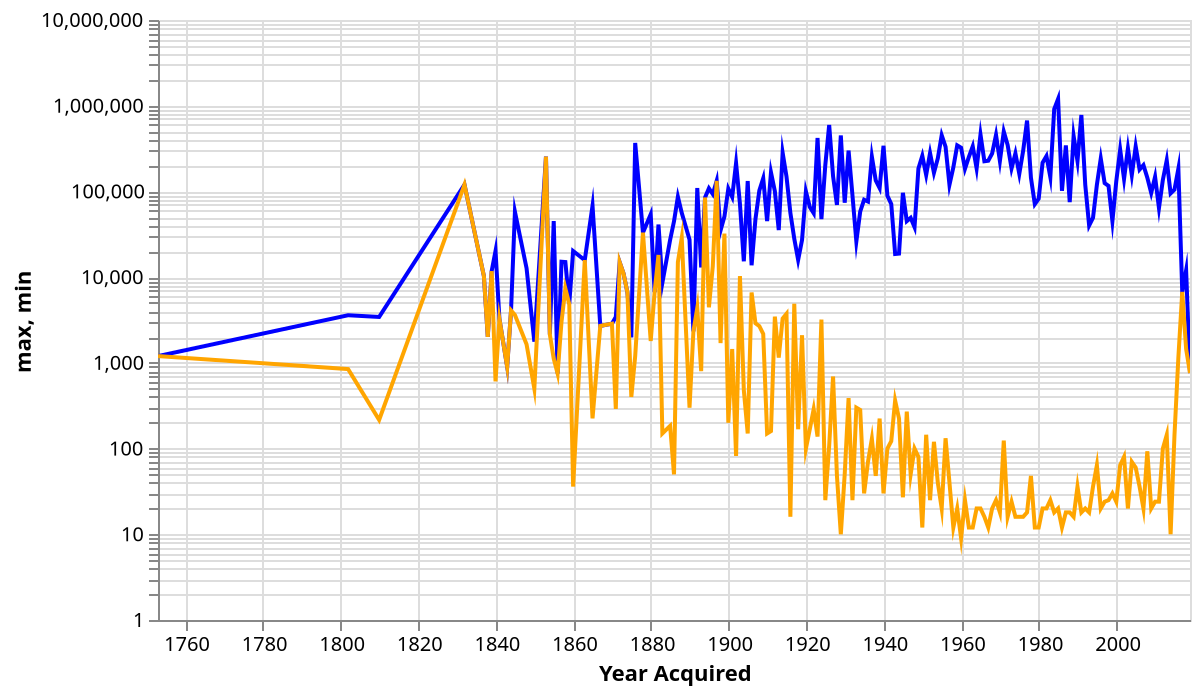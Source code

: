 {
  "config": {
    "view": {
      "continuousWidth": 400,
      "continuousHeight": 300
    }
  },
  "layer": [
    {
      "mark": {
        "type": "line",
        "color": "blue"
      },
      "encoding": {
        "x": {
          "field": "Year Acquired",
          "type": "temporal"
        },
        "y": {
          "field": "max",
          "scale": {
            "type": "log"
          },
          "type": "quantitative"
        }
      },
      "selection": {
        "selector006": {
          "type": "interval",
          "bind": "scales",
          "encodings": [
            "x",
            "y"
          ]
        }
      },
      "width": 600
    },
    {
      "mark": {
        "type": "line",
        "color": "orange"
      },
      "encoding": {
        "x": {
          "field": "Year Acquired",
          "type": "temporal"
        },
        "y": {
          "field": "min",
          "scale": {
            "type": "log"
          },
          "type": "quantitative"
        }
      },
      "width": 600
    }
  ],
  "data": {
    "name": "data-e8e4ee6bd8c2fa467c1704c26de52e8e"
  },
  "width": "container",
  "$schema": "https://vega.github.io/schema/vega-lite/v5.json",
  "datasets": {
    "data-e8e4ee6bd8c2fa467c1704c26de52e8e": [
      {
        "Year Acquired": "1753-01-01T00:00:00",
        "count": 1.0,
        "mean": 1200.0,
        "std": null,
        "min": 1200.0,
        "25%": 1200.0,
        "50%": 1200.0,
        "75%": 1200.0,
        "max": 1200.0
      },
      {
        "Year Acquired": "1802-01-01T00:00:00",
        "count": 2.0,
        "mean": 2220.0,
        "std": 1943.1294347006326,
        "min": 846.0,
        "25%": 1533.0,
        "50%": 2220.0,
        "75%": 2907.0,
        "max": 3594.0
      },
      {
        "Year Acquired": "1810-01-01T00:00:00",
        "count": 3.0,
        "mean": 1344.3333333333333,
        "std": 1809.9459476275345,
        "min": 216.0,
        "25%": 300.5,
        "50%": 385.0,
        "75%": 1908.5,
        "max": 3432.0
      },
      {
        "Year Acquired": "1832-01-01T00:00:00",
        "count": 1.0,
        "mean": 120000.0,
        "std": null,
        "min": 120000.0,
        "25%": 120000.0,
        "50%": 120000.0,
        "75%": 120000.0,
        "max": 120000.0
      },
      {
        "Year Acquired": "1837-01-01T00:00:00",
        "count": 1.0,
        "mean": 10302.0,
        "std": null,
        "min": 10302.0,
        "25%": 10302.0,
        "50%": 10302.0,
        "75%": 10302.0,
        "max": 10302.0
      },
      {
        "Year Acquired": "1838-01-01T00:00:00",
        "count": 1.0,
        "mean": 2010.0,
        "std": null,
        "min": 2010.0,
        "25%": 2010.0,
        "50%": 2010.0,
        "75%": 2010.0,
        "max": 2010.0
      },
      {
        "Year Acquired": "1839-01-01T00:00:00",
        "count": 1.0,
        "mean": 11752.0,
        "std": null,
        "min": 11752.0,
        "25%": 11752.0,
        "50%": 11752.0,
        "75%": 11752.0,
        "max": 11752.0
      },
      {
        "Year Acquired": "1840-01-01T00:00:00",
        "count": 8.0,
        "mean": 4614.75,
        "std": 6890.521496955074,
        "min": 608.0,
        "25%": 750.0,
        "50%": 1492.0,
        "75%": 4218.75,
        "max": 20221.0
      },
      {
        "Year Acquired": "1841-01-01T00:00:00",
        "count": 1.0,
        "mean": 3256.0,
        "std": null,
        "min": 3256.0,
        "25%": 3256.0,
        "50%": 3256.0,
        "75%": 3256.0,
        "max": 3256.0
      },
      {
        "Year Acquired": "1843-01-01T00:00:00",
        "count": 1.0,
        "mean": 900.0,
        "std": null,
        "min": 900.0,
        "25%": 900.0,
        "50%": 900.0,
        "75%": 900.0,
        "max": 900.0
      },
      {
        "Year Acquired": "1844-01-01T00:00:00",
        "count": 1.0,
        "mean": 4088.0,
        "std": null,
        "min": 4088.0,
        "25%": 4088.0,
        "50%": 4088.0,
        "75%": 4088.0,
        "max": 4088.0
      },
      {
        "Year Acquired": "1845-01-01T00:00:00",
        "count": 3.0,
        "mean": 21948.666666666668,
        "std": 31203.93836254221,
        "min": 3616.0,
        "25%": 3934.0,
        "50%": 4252.0,
        "75%": 31115.0,
        "max": 57978.0
      },
      {
        "Year Acquired": "1848-01-01T00:00:00",
        "count": 4.0,
        "mean": 5323.0,
        "std": 5095.809454836395,
        "min": 1644.0,
        "25%": 2079.0,
        "50%": 3474.5,
        "75%": 6718.5,
        "max": 12699.0
      },
      {
        "Year Acquired": "1850-01-01T00:00:00",
        "count": 2.0,
        "mean": 1133.5,
        "std": 895.9042917633557,
        "min": 500.0,
        "25%": 816.75,
        "50%": 1133.5,
        "75%": 1450.25,
        "max": 1767.0
      },
      {
        "Year Acquired": "1853-01-01T00:00:00",
        "count": 1.0,
        "mean": 255000.0,
        "std": null,
        "min": 255000.0,
        "25%": 255000.0,
        "50%": 255000.0,
        "75%": 255000.0,
        "max": 255000.0
      },
      {
        "Year Acquired": "1854-01-01T00:00:00",
        "count": 1.0,
        "mean": 2140.0,
        "std": null,
        "min": 2140.0,
        "25%": 2140.0,
        "50%": 2140.0,
        "75%": 2140.0,
        "max": 2140.0
      },
      {
        "Year Acquired": "1855-01-01T00:00:00",
        "count": 6.0,
        "mean": 11025.666666666666,
        "std": 16923.776808581075,
        "min": 1118.0,
        "25%": 2015.0,
        "50%": 5476.0,
        "75%": 7446.0,
        "max": 45120.0
      },
      {
        "Year Acquired": "1856-01-01T00:00:00",
        "count": 1.0,
        "mean": 750.0,
        "std": null,
        "min": 750.0,
        "25%": 750.0,
        "50%": 750.0,
        "75%": 750.0,
        "max": 750.0
      },
      {
        "Year Acquired": "1857-01-01T00:00:00",
        "count": 2.0,
        "mean": 9062.0,
        "std": 8572.962615105702,
        "min": 3000.0,
        "25%": 6031.0,
        "50%": 9062.0,
        "75%": 12093.0,
        "max": 15124.0
      },
      {
        "Year Acquired": "1858-01-01T00:00:00",
        "count": 2.0,
        "mean": 11183.5,
        "std": 5397.346060796917,
        "min": 7367.0,
        "25%": 9275.25,
        "50%": 11183.5,
        "75%": 13091.75,
        "max": 15000.0
      },
      {
        "Year Acquired": "1859-01-01T00:00:00",
        "count": 1.0,
        "mean": 4847.0,
        "std": null,
        "min": 4847.0,
        "25%": 4847.0,
        "50%": 4847.0,
        "75%": 4847.0,
        "max": 4847.0
      },
      {
        "Year Acquired": "1860-01-01T00:00:00",
        "count": 6.0,
        "mean": 4569.5,
        "std": 7751.7325482759015,
        "min": 36.0,
        "25%": 527.25,
        "50%": 1606.5,
        "75%": 3282.0,
        "max": 20160.0
      },
      {
        "Year Acquired": "1863-01-01T00:00:00",
        "count": 1.0,
        "mean": 15795.0,
        "std": null,
        "min": 15795.0,
        "25%": 15795.0,
        "50%": 15795.0,
        "75%": 15795.0,
        "max": 15795.0
      },
      {
        "Year Acquired": "1865-01-01T00:00:00",
        "count": 9.0,
        "mean": 24832.666666666668,
        "std": 32196.907405836355,
        "min": 225.0,
        "25%": 225.0,
        "50%": 9540.0,
        "75%": 66150.0,
        "max": 68040.0
      },
      {
        "Year Acquired": "1867-01-01T00:00:00",
        "count": 1.0,
        "mean": 2700.0,
        "std": null,
        "min": 2700.0,
        "25%": 2700.0,
        "50%": 2700.0,
        "75%": 2700.0,
        "max": 2700.0
      },
      {
        "Year Acquired": "1870-01-01T00:00:00",
        "count": 1.0,
        "mean": 2864.0,
        "std": null,
        "min": 2864.0,
        "25%": 2864.0,
        "50%": 2864.0,
        "75%": 2864.0,
        "max": 2864.0
      },
      {
        "Year Acquired": "1871-01-01T00:00:00",
        "count": 5.0,
        "mean": 1280.6,
        "std": 1244.568117862578,
        "min": 290.0,
        "25%": 714.0,
        "50%": 768.0,
        "75%": 1200.0,
        "max": 3431.0
      },
      {
        "Year Acquired": "1872-01-01T00:00:00",
        "count": 1.0,
        "mean": 14900.0,
        "std": null,
        "min": 14900.0,
        "25%": 14900.0,
        "50%": 14900.0,
        "75%": 14900.0,
        "max": 14900.0
      },
      {
        "Year Acquired": "1873-01-01T00:00:00",
        "count": 1.0,
        "mean": 11000.0,
        "std": null,
        "min": 11000.0,
        "25%": 11000.0,
        "50%": 11000.0,
        "75%": 11000.0,
        "max": 11000.0
      },
      {
        "Year Acquired": "1874-01-01T00:00:00",
        "count": 1.0,
        "mean": 6600.0,
        "std": null,
        "min": 6600.0,
        "25%": 6600.0,
        "50%": 6600.0,
        "75%": 6600.0,
        "max": 6600.0
      },
      {
        "Year Acquired": "1875-01-01T00:00:00",
        "count": 3.0,
        "mean": 1269.3333333333333,
        "std": 801.8611683660291,
        "min": 400.0,
        "25%": 914.0,
        "50%": 1428.0,
        "75%": 1704.0,
        "max": 1980.0
      },
      {
        "Year Acquired": "1876-01-01T00:00:00",
        "count": 5.0,
        "mean": 80856.0,
        "std": 160693.74499338795,
        "min": 1200.0,
        "25%": 6000.0,
        "50%": 7680.0,
        "75%": 21400.0,
        "max": 368000.0
      },
      {
        "Year Acquired": "1878-01-01T00:00:00",
        "count": 1.0,
        "mean": 33071.0,
        "std": null,
        "min": 33071.0,
        "25%": 33071.0,
        "50%": 33071.0,
        "75%": 33071.0,
        "max": 33071.0
      },
      {
        "Year Acquired": "1880-01-01T00:00:00",
        "count": 8.0,
        "mean": 22479.125,
        "std": 18584.21640945809,
        "min": 1800.0,
        "25%": 3657.75,
        "50%": 25258.5,
        "75%": 32816.75,
        "max": 54118.0
      },
      {
        "Year Acquired": "1881-01-01T00:00:00",
        "count": 1.0,
        "mean": 6671.0,
        "std": null,
        "min": 6671.0,
        "25%": 6671.0,
        "50%": 6671.0,
        "75%": 6671.0,
        "max": 6671.0
      },
      {
        "Year Acquired": "1882-01-01T00:00:00",
        "count": 2.0,
        "mean": 29633.0,
        "std": 16239.414336730251,
        "min": 18150.0,
        "25%": 23891.5,
        "50%": 29633.0,
        "75%": 35374.5,
        "max": 41116.0
      },
      {
        "Year Acquired": "1883-01-01T00:00:00",
        "count": 2.0,
        "mean": 4362.5,
        "std": 5957.374631496663,
        "min": 150.0,
        "25%": 2256.25,
        "50%": 4362.5,
        "75%": 6468.75,
        "max": 8575.0
      },
      {
        "Year Acquired": "1885-01-01T00:00:00",
        "count": 4.0,
        "mean": 7539.25,
        "std": 13162.546900834453,
        "min": 184.0,
        "25%": 588.25,
        "50%": 1361.5,
        "75%": 8312.5,
        "max": 27250.0
      },
      {
        "Year Acquired": "1886-01-01T00:00:00",
        "count": 13.0,
        "mean": 12951.538461538461,
        "std": 13386.600723704933,
        "min": 50.0,
        "25%": 190.0,
        "50%": 9203.0,
        "75%": 18846.0,
        "max": 44800.0
      },
      {
        "Year Acquired": "1887-01-01T00:00:00",
        "count": 4.0,
        "mean": 48705.75,
        "std": 32875.86620785324,
        "min": 15000.0,
        "25%": 25078.5,
        "50%": 46599.0,
        "75%": 70226.25,
        "max": 86625.0
      },
      {
        "Year Acquired": "1888-01-01T00:00:00",
        "count": 2.0,
        "mean": 42462.0,
        "std": 19397.353221509373,
        "min": 28746.0,
        "25%": 35604.0,
        "50%": 42462.0,
        "75%": 49320.0,
        "max": 56178.0
      },
      {
        "Year Acquired": "1890-01-01T00:00:00",
        "count": 7.0,
        "mean": 12333.42857142857,
        "std": 12204.232078219737,
        "min": 300.0,
        "25%": 1050.0,
        "50%": 9600.0,
        "75%": 23462.5,
        "max": 27409.0
      },
      {
        "Year Acquired": "1891-01-01T00:00:00",
        "count": 1.0,
        "mean": 2325.0,
        "std": null,
        "min": 2325.0,
        "25%": 2325.0,
        "50%": 2325.0,
        "75%": 2325.0,
        "max": 2325.0
      },
      {
        "Year Acquired": "1892-01-01T00:00:00",
        "count": 3.0,
        "mean": 50493.333333333336,
        "std": 53825.39714050732,
        "min": 4380.0,
        "25%": 20921.0,
        "50%": 37462.0,
        "75%": 73550.0,
        "max": 109638.0
      },
      {
        "Year Acquired": "1893-01-01T00:00:00",
        "count": 6.0,
        "mean": 6598.333333333333,
        "std": 4939.713217046782,
        "min": 800.0,
        "25%": 2475.0,
        "50%": 6757.5,
        "75%": 10128.75,
        "max": 12975.0
      },
      {
        "Year Acquired": "1894-01-01T00:00:00",
        "count": 1.0,
        "mean": 85000.0,
        "std": null,
        "min": 85000.0,
        "25%": 85000.0,
        "50%": 85000.0,
        "75%": 85000.0,
        "max": 85000.0
      },
      {
        "Year Acquired": "1895-01-01T00:00:00",
        "count": 7.0,
        "mean": 32239.571428571428,
        "std": 35308.668821585175,
        "min": 4444.0,
        "25%": 13050.0,
        "50%": 23430.0,
        "75%": 31497.5,
        "max": 108708.0
      },
      {
        "Year Acquired": "1896-01-01T00:00:00",
        "count": 6.0,
        "mean": 48360.833333333336,
        "std": 32818.91091073356,
        "min": 13401.0,
        "25%": 19152.75,
        "50%": 48302.0,
        "75%": 70368.25,
        "max": 93000.0
      },
      {
        "Year Acquired": "1897-01-01T00:00:00",
        "count": 1.0,
        "mean": 132907.0,
        "std": null,
        "min": 132907.0,
        "25%": 132907.0,
        "50%": 132907.0,
        "75%": 132907.0,
        "max": 132907.0
      },
      {
        "Year Acquired": "1898-01-01T00:00:00",
        "count": 2.0,
        "mean": 18380.0,
        "std": 23589.082220383225,
        "min": 1700.0,
        "25%": 10040.0,
        "50%": 18380.0,
        "75%": 26720.0,
        "max": 35060.0
      },
      {
        "Year Acquired": "1899-01-01T00:00:00",
        "count": 3.0,
        "mean": 40491.666666666664,
        "std": 9595.529914149261,
        "min": 32229.0,
        "25%": 35229.5,
        "50%": 38230.0,
        "75%": 44623.0,
        "max": 51016.0
      },
      {
        "Year Acquired": "1900-01-01T00:00:00",
        "count": 27.0,
        "mean": 12438.333333333334,
        "std": 24407.486225462748,
        "min": 200.0,
        "25%": 1053.5,
        "50%": 2220.0,
        "75%": 7282.0,
        "max": 107660.0
      },
      {
        "Year Acquired": "1901-01-01T00:00:00",
        "count": 3.0,
        "mean": 36495.333333333336,
        "std": 44235.87532007628,
        "min": 1450.0,
        "25%": 11643.0,
        "50%": 21836.0,
        "75%": 54018.0,
        "max": 86200.0
      },
      {
        "Year Acquired": "1902-01-01T00:00:00",
        "count": 8.0,
        "mean": 33715.625,
        "std": 74910.74220113561,
        "min": 82.0,
        "25%": 274.5,
        "50%": 608.5,
        "75%": 15125.0,
        "max": 214000.0
      },
      {
        "Year Acquired": "1903-01-01T00:00:00",
        "count": 6.0,
        "mean": 26764.0,
        "std": 22442.40435425759,
        "min": 10288.0,
        "25%": 15330.5,
        "50%": 20377.0,
        "75%": 23456.25,
        "max": 71411.0
      },
      {
        "Year Acquired": "1904-01-01T00:00:00",
        "count": 7.0,
        "mean": 5852.0,
        "std": 5686.738256681065,
        "min": 480.0,
        "25%": 1840.0,
        "50%": 4000.0,
        "75%": 8752.0,
        "max": 15300.0
      },
      {
        "Year Acquired": "1905-01-01T00:00:00",
        "count": 13.0,
        "mean": 24068.153846153848,
        "std": 38173.902599040426,
        "min": 150.0,
        "25%": 5910.0,
        "50%": 7500.0,
        "75%": 16086.0,
        "max": 132146.0
      },
      {
        "Year Acquired": "1906-01-01T00:00:00",
        "count": 2.0,
        "mean": 10187.0,
        "std": 5038.842922735338,
        "min": 6624.0,
        "25%": 8405.5,
        "50%": 10187.0,
        "75%": 11968.5,
        "max": 13750.0
      },
      {
        "Year Acquired": "1907-01-01T00:00:00",
        "count": 9.0,
        "mean": 14809.444444444445,
        "std": 14097.166977012714,
        "min": 2900.0,
        "25%": 5625.0,
        "50%": 9816.0,
        "75%": 15782.0,
        "max": 47656.0
      },
      {
        "Year Acquired": "1908-01-01T00:00:00",
        "count": 11.0,
        "mean": 32750.18181818182,
        "std": 30984.242959343646,
        "min": 2682.0,
        "25%": 7677.5,
        "50%": 32146.0,
        "75%": 47762.0,
        "max": 102521.0
      },
      {
        "Year Acquired": "1909-01-01T00:00:00",
        "count": 7.0,
        "mean": 42611.857142857145,
        "std": 46199.134419844464,
        "min": 2175.0,
        "25%": 18149.0,
        "50%": 38680.0,
        "75%": 39424.5,
        "max": 142281.0
      },
      {
        "Year Acquired": "1910-01-01T00:00:00",
        "count": 22.0,
        "mean": 10518.681818181818,
        "std": 12792.414930382858,
        "min": 150.0,
        "25%": 642.0,
        "50%": 5675.0,
        "75%": 14022.0,
        "max": 45072.0
      },
      {
        "Year Acquired": "1911-01-01T00:00:00",
        "count": 8.0,
        "mean": 29715.25,
        "std": 56212.93885307901,
        "min": 160.0,
        "25%": 5261.25,
        "50%": 8981.0,
        "75%": 17153.25,
        "max": 166742.0
      },
      {
        "Year Acquired": "1912-01-01T00:00:00",
        "count": 9.0,
        "mean": 46979.11111111111,
        "std": 31165.397067278176,
        "min": 3464.0,
        "25%": 31683.0,
        "50%": 50408.0,
        "75%": 51944.0,
        "max": 100570.0
      },
      {
        "Year Acquired": "1913-01-01T00:00:00",
        "count": 17.0,
        "mean": 9335.882352941177,
        "std": 8638.002972926908,
        "min": 1152.0,
        "25%": 5976.0,
        "50%": 5976.0,
        "75%": 6974.0,
        "max": 35415.0
      },
      {
        "Year Acquired": "1914-01-01T00:00:00",
        "count": 4.0,
        "mean": 83526.5,
        "std": 133998.1448988505,
        "min": 3288.0,
        "25%": 7689.75,
        "50%": 23812.0,
        "75%": 99648.75,
        "max": 283194.0
      },
      {
        "Year Acquired": "1915-01-01T00:00:00",
        "count": 16.0,
        "mean": 33253.1875,
        "std": 36118.06747546856,
        "min": 3736.0,
        "25%": 13754.5,
        "50%": 22300.5,
        "75%": 33683.0,
        "max": 148780.0
      },
      {
        "Year Acquired": "1916-01-01T00:00:00",
        "count": 11.0,
        "mean": 19092.090909090908,
        "std": 19720.665848061748,
        "min": 16.0,
        "25%": 2610.0,
        "50%": 17880.0,
        "75%": 28189.5,
        "max": 56120.0
      },
      {
        "Year Acquired": "1917-01-01T00:00:00",
        "count": 2.0,
        "mean": 16488.0,
        "std": 16393.563615028917,
        "min": 4896.0,
        "25%": 10692.0,
        "50%": 16488.0,
        "75%": 22284.0,
        "max": 28080.0
      },
      {
        "Year Acquired": "1918-01-01T00:00:00",
        "count": 6.0,
        "mean": 7100.5,
        "std": 5232.420462845087,
        "min": 168.0,
        "25%": 4916.75,
        "50%": 6522.0,
        "75%": 8470.0,
        "max": 15890.0
      },
      {
        "Year Acquired": "1919-01-01T00:00:00",
        "count": 6.0,
        "mean": 10813.0,
        "std": 9682.2401953267,
        "min": 2100.0,
        "25%": 5588.25,
        "50%": 6017.5,
        "75%": 15196.25,
        "max": 27042.0
      },
      {
        "Year Acquired": "1920-01-01T00:00:00",
        "count": 38.0,
        "mean": 10580.5,
        "std": 20442.264121640706,
        "min": 100.0,
        "25%": 1575.0,
        "50%": 3282.5,
        "75%": 7585.0,
        "max": 100000.0
      },
      {
        "Year Acquired": "1921-01-01T00:00:00",
        "count": 18.0,
        "mean": 10417.222222222223,
        "std": 15577.069049824699,
        "min": 168.0,
        "25%": 1806.0,
        "50%": 5527.0,
        "75%": 11241.75,
        "max": 65876.0
      },
      {
        "Year Acquired": "1922-01-01T00:00:00",
        "count": 10.0,
        "mean": 17159.4,
        "std": 24697.70899046666,
        "min": 288.0,
        "25%": 673.5,
        "50%": 1723.0,
        "75%": 39454.5,
        "max": 55764.0
      },
      {
        "Year Acquired": "1923-01-01T00:00:00",
        "count": 13.0,
        "mean": 42258.46153846154,
        "std": 116712.13873859006,
        "min": 138.0,
        "25%": 1701.0,
        "50%": 3083.0,
        "75%": 3200.0,
        "max": 420367.0
      },
      {
        "Year Acquired": "1924-01-01T00:00:00",
        "count": 8.0,
        "mean": 15792.125,
        "std": 13856.473798373092,
        "min": 3200.0,
        "25%": 9447.5,
        "50%": 12879.0,
        "75%": 15391.0,
        "max": 47493.0
      },
      {
        "Year Acquired": "1925-01-01T00:00:00",
        "count": 13.0,
        "mean": 43784.46153846154,
        "std": 70809.25675905115,
        "min": 25.0,
        "25%": 1800.0,
        "50%": 8296.0,
        "75%": 38988.0,
        "max": 203204.0
      },
      {
        "Year Acquired": "1926-01-01T00:00:00",
        "count": 17.0,
        "mean": 64058.64705882353,
        "std": 142584.866876249,
        "min": 108.0,
        "25%": 4635.0,
        "50%": 12624.0,
        "75%": 63440.0,
        "max": 596000.0
      },
      {
        "Year Acquired": "1927-01-01T00:00:00",
        "count": 18.0,
        "mean": 35424.72222222222,
        "std": 45566.20191197645,
        "min": 693.0,
        "25%": 5218.75,
        "50%": 17263.5,
        "75%": 49970.5,
        "max": 150659.0
      },
      {
        "Year Acquired": "1928-01-01T00:00:00",
        "count": 30.0,
        "mean": 17604.066666666666,
        "std": 20197.49902908489,
        "min": 48.0,
        "25%": 2271.5,
        "50%": 9359.0,
        "75%": 20854.25,
        "max": 69600.0
      },
      {
        "Year Acquired": "1929-01-01T00:00:00",
        "count": 37.0,
        "mean": 21414.297297297297,
        "std": 74637.60498638473,
        "min": 10.0,
        "25%": 2500.0,
        "50%": 4386.0,
        "75%": 7900.0,
        "max": 450000.0
      },
      {
        "Year Acquired": "1930-01-01T00:00:00",
        "count": 101.0,
        "mean": 8335.336633663366,
        "std": 14198.32314062279,
        "min": 50.0,
        "25%": 800.0,
        "50%": 2333.0,
        "75%": 10548.0,
        "max": 73856.0
      },
      {
        "Year Acquired": "1931-01-01T00:00:00",
        "count": 29.0,
        "mean": 35125.1724137931,
        "std": 71166.494532223,
        "min": 388.0,
        "25%": 1950.0,
        "50%": 3025.0,
        "75%": 15220.0,
        "max": 299772.0
      },
      {
        "Year Acquired": "1932-01-01T00:00:00",
        "count": 60.0,
        "mean": 6901.216666666666,
        "std": 16106.37998138633,
        "min": 25.0,
        "25%": 325.0,
        "50%": 1060.0,
        "75%": 5418.0,
        "max": 90200.0
      },
      {
        "Year Acquired": "1933-01-01T00:00:00",
        "count": 9.0,
        "mean": 7662.555555555556,
        "std": 8360.394026466563,
        "min": 300.0,
        "25%": 2581.0,
        "50%": 3240.0,
        "75%": 12000.0,
        "max": 26110.0
      },
      {
        "Year Acquired": "1934-01-01T00:00:00",
        "count": 13.0,
        "mean": 13542.23076923077,
        "std": 20302.343748747524,
        "min": 282.0,
        "25%": 282.0,
        "50%": 1155.0,
        "75%": 12473.0,
        "max": 58305.0
      },
      {
        "Year Acquired": "1935-01-01T00:00:00",
        "count": 214.0,
        "mean": 3236.121495327103,
        "std": 11348.703456140014,
        "min": 30.0,
        "25%": 228.0,
        "50%": 239.0,
        "75%": 800.0,
        "max": 80000.0
      },
      {
        "Year Acquired": "1936-01-01T00:00:00",
        "count": 60.0,
        "mean": 11056.666666666666,
        "std": 14641.102723898613,
        "min": 70.0,
        "25%": 900.0,
        "50%": 5437.0,
        "75%": 16126.75,
        "max": 76228.0
      },
      {
        "Year Acquired": "1937-01-01T00:00:00",
        "count": 52.0,
        "mean": 17813.384615384617,
        "std": 35813.398188526524,
        "min": 130.0,
        "25%": 2004.75,
        "50%": 12414.0,
        "75%": 17836.5,
        "max": 254636.0
      },
      {
        "Year Acquired": "1938-01-01T00:00:00",
        "count": 32.0,
        "mean": 34791.28125,
        "std": 42049.79960769586,
        "min": 48.0,
        "25%": 2503.25,
        "50%": 26928.5,
        "75%": 33219.75,
        "max": 134450.0
      },
      {
        "Year Acquired": "1939-01-01T00:00:00",
        "count": 30.0,
        "mean": 11719.1,
        "std": 21553.732876712787,
        "min": 224.0,
        "25%": 1898.25,
        "50%": 3816.5,
        "75%": 10883.5,
        "max": 109393.0
      },
      {
        "Year Acquired": "1940-01-01T00:00:00",
        "count": 67.0,
        "mean": 19286.567164179105,
        "std": 52759.11072613757,
        "min": 30.0,
        "25%": 795.0,
        "50%": 2656.0,
        "75%": 13242.0,
        "max": 341100.0
      },
      {
        "Year Acquired": "1941-01-01T00:00:00",
        "count": 27.0,
        "mean": 12807.777777777777,
        "std": 20989.624296365193,
        "min": 100.0,
        "25%": 1475.5,
        "50%": 4000.0,
        "75%": 12810.0,
        "max": 88973.0
      },
      {
        "Year Acquired": "1942-01-01T00:00:00",
        "count": 25.0,
        "mean": 9722.8,
        "std": 18649.57300896368,
        "min": 122.0,
        "25%": 432.0,
        "50%": 2182.0,
        "75%": 7609.0,
        "max": 71274.0
      },
      {
        "Year Acquired": "1943-01-01T00:00:00",
        "count": 9.0,
        "mean": 6402.0,
        "std": 7343.639986410009,
        "min": 363.0,
        "25%": 876.0,
        "50%": 1633.0,
        "75%": 11034.0,
        "max": 18626.0
      },
      {
        "Year Acquired": "1944-01-01T00:00:00",
        "count": 10.0,
        "mean": 4460.2,
        "std": 5603.509947642935,
        "min": 224.0,
        "25%": 660.75,
        "50%": 3260.5,
        "75%": 4830.0,
        "max": 18826.0
      },
      {
        "Year Acquired": "1945-01-01T00:00:00",
        "count": 20.0,
        "mean": 9503.95,
        "std": 23119.28846445391,
        "min": 27.0,
        "25%": 937.0,
        "50%": 1707.0,
        "75%": 3299.5,
        "max": 96404.0
      },
      {
        "Year Acquired": "1946-01-01T00:00:00",
        "count": 8.0,
        "mean": 7350.0,
        "std": 15332.06515770136,
        "min": 270.0,
        "25%": 925.5,
        "50%": 1650.0,
        "75%": 3400.5,
        "max": 45000.0
      },
      {
        "Year Acquired": "1947-01-01T00:00:00",
        "count": 20.0,
        "mean": 8236.5,
        "std": 14075.313893854243,
        "min": 50.0,
        "25%": 525.75,
        "50%": 3080.5,
        "75%": 5557.5,
        "max": 49185.0
      },
      {
        "Year Acquired": "1948-01-01T00:00:00",
        "count": 54.0,
        "mean": 7007.537037037037,
        "std": 9656.249597595084,
        "min": 100.0,
        "25%": 863.25,
        "50%": 3205.0,
        "75%": 7376.0,
        "max": 38305.0
      },
      {
        "Year Acquired": "1949-01-01T00:00:00",
        "count": 40.0,
        "mean": 22588.95,
        "std": 40756.41390766392,
        "min": 80.0,
        "25%": 1771.0,
        "50%": 7670.5,
        "75%": 17077.5,
        "max": 185214.0
      },
      {
        "Year Acquired": "1950-01-01T00:00:00",
        "count": 175.0,
        "mean": 6808.171428571429,
        "std": 23767.581492790137,
        "min": 12.0,
        "25%": 309.0,
        "50%": 1374.0,
        "75%": 4575.0,
        "max": 260237.0
      },
      {
        "Year Acquired": "1951-01-01T00:00:00",
        "count": 38.0,
        "mean": 15408.763157894737,
        "std": 32213.845755323826,
        "min": 145.0,
        "25%": 555.0,
        "50%": 2227.5,
        "75%": 8750.25,
        "max": 155636.0
      },
      {
        "Year Acquired": "1952-01-01T00:00:00",
        "count": 44.0,
        "mean": 26227.0,
        "std": 50095.752137142794,
        "min": 25.0,
        "25%": 1578.75,
        "50%": 9290.5,
        "75%": 27378.25,
        "max": 280139.0
      },
      {
        "Year Acquired": "1953-01-01T00:00:00",
        "count": 65.0,
        "mean": 7561.476923076923,
        "std": 24018.615784238384,
        "min": 120.0,
        "25%": 280.0,
        "50%": 1618.0,
        "75%": 3711.0,
        "max": 164939.0
      },
      {
        "Year Acquired": "1954-01-01T00:00:00",
        "count": 73.0,
        "mean": 10464.82191780822,
        "std": 31190.464513899857,
        "min": 40.0,
        "25%": 576.0,
        "50%": 892.0,
        "75%": 4900.0,
        "max": 243593.0
      },
      {
        "Year Acquired": "1955-01-01T00:00:00",
        "count": 65.0,
        "mean": 12526.476923076923,
        "std": 57663.39538056934,
        "min": 20.0,
        "25%": 350.0,
        "50%": 1469.0,
        "75%": 5220.0,
        "max": 452523.0
      },
      {
        "Year Acquired": "1956-01-01T00:00:00",
        "count": 54.0,
        "mean": 21482.12962962963,
        "std": 54267.860881750195,
        "min": 132.0,
        "25%": 2382.0,
        "50%": 4423.0,
        "75%": 13901.75,
        "max": 331541.0
      },
      {
        "Year Acquired": "1957-01-01T00:00:00",
        "count": 56.0,
        "mean": 16544.303571428572,
        "std": 26266.414561647933,
        "min": 40.0,
        "25%": 883.5,
        "50%": 5928.0,
        "75%": 20059.5,
        "max": 119500.0
      },
      {
        "Year Acquired": "1958-01-01T00:00:00",
        "count": 92.0,
        "mean": 10273.108695652174,
        "std": 25633.219600490233,
        "min": 12.0,
        "25%": 560.0,
        "50%": 2400.0,
        "75%": 8043.0,
        "max": 190977.0
      },
      {
        "Year Acquired": "1959-01-01T00:00:00",
        "count": 63.0,
        "mean": 23393.539682539682,
        "std": 54551.838832383706,
        "min": 20.0,
        "25%": 2442.0,
        "50%": 6000.0,
        "75%": 16933.5,
        "max": 344652.0
      },
      {
        "Year Acquired": "1960-01-01T00:00:00",
        "count": 141.0,
        "mean": 6770.992907801418,
        "std": 30578.95301101641,
        "min": 9.0,
        "25%": 288.0,
        "50%": 984.0,
        "75%": 2912.0,
        "max": 323525.0
      },
      {
        "Year Acquired": "1961-01-01T00:00:00",
        "count": 51.0,
        "mean": 16320.313725490196,
        "std": 33994.958697718816,
        "min": 25.0,
        "25%": 727.5,
        "50%": 2800.0,
        "75%": 8354.0,
        "max": 183750.0
      },
      {
        "Year Acquired": "1962-01-01T00:00:00",
        "count": 72.0,
        "mean": 17826.76388888889,
        "std": 40203.09748997627,
        "min": 12.0,
        "25%": 1279.5,
        "50%": 3239.5,
        "75%": 12446.5,
        "max": 252320.0
      },
      {
        "Year Acquired": "1963-01-01T00:00:00",
        "count": 113.0,
        "mean": 21474.672566371682,
        "std": 50204.6323233443,
        "min": 12.0,
        "25%": 1512.0,
        "50%": 3804.0,
        "75%": 19000.0,
        "max": 335918.0
      },
      {
        "Year Acquired": "1964-01-01T00:00:00",
        "count": 130.0,
        "mean": 19322.992307692308,
        "std": 36597.21245399766,
        "min": 20.0,
        "25%": 600.0,
        "50%": 2632.0,
        "75%": 17667.0,
        "max": 185880.0
      },
      {
        "Year Acquired": "1965-01-01T00:00:00",
        "count": 173.0,
        "mean": 24489.323699421966,
        "std": 53535.174160169925,
        "min": 20.0,
        "25%": 1456.0,
        "50%": 4200.0,
        "75%": 23120.0,
        "max": 460546.0
      },
      {
        "Year Acquired": "1966-01-01T00:00:00",
        "count": 77.0,
        "mean": 28220.12987012987,
        "std": 45177.83189252476,
        "min": 16.0,
        "25%": 2048.0,
        "50%": 5863.0,
        "75%": 36075.0,
        "max": 224843.0
      },
      {
        "Year Acquired": "1967-01-01T00:00:00",
        "count": 117.0,
        "mean": 20335.1452991453,
        "std": 34592.45432178191,
        "min": 12.0,
        "25%": 1800.0,
        "50%": 8349.0,
        "75%": 18490.0,
        "max": 228083.0
      },
      {
        "Year Acquired": "1968-01-01T00:00:00",
        "count": 123.0,
        "mean": 13546.325203252032,
        "std": 40273.1453669295,
        "min": 20.0,
        "25%": 955.0,
        "50%": 2400.0,
        "75%": 7196.0,
        "max": 277091.0
      },
      {
        "Year Acquired": "1969-01-01T00:00:00",
        "count": 62.0,
        "mean": 35578.596774193546,
        "std": 82299.22748725335,
        "min": 25.0,
        "25%": 589.5,
        "50%": 4456.0,
        "75%": 13613.75,
        "max": 456722.0
      },
      {
        "Year Acquired": "1970-01-01T00:00:00",
        "count": 216.0,
        "mean": 9183.99537037037,
        "std": 28057.24095147776,
        "min": 18.0,
        "25%": 240.0,
        "50%": 889.0,
        "75%": 4380.5,
        "max": 226525.0
      },
      {
        "Year Acquired": "1971-01-01T00:00:00",
        "count": 109.0,
        "mean": 23629.577981651375,
        "std": 58685.713467036134,
        "min": 124.0,
        "25%": 1437.0,
        "50%": 5760.0,
        "75%": 20303.0,
        "max": 500000.0
      },
      {
        "Year Acquired": "1972-01-01T00:00:00",
        "count": 121.0,
        "mean": 15613.01652892562,
        "std": 48993.933549978654,
        "min": 16.0,
        "25%": 144.0,
        "50%": 1280.0,
        "75%": 5353.0,
        "max": 347981.0
      },
      {
        "Year Acquired": "1973-01-01T00:00:00",
        "count": 125.0,
        "mean": 9745.432,
        "std": 26849.922143617525,
        "min": 24.0,
        "25%": 1800.0,
        "50%": 2920.0,
        "75%": 3040.0,
        "max": 185458.0
      },
      {
        "Year Acquired": "1974-01-01T00:00:00",
        "count": 192.0,
        "mean": 4999.770833333333,
        "std": 22745.999592577427,
        "min": 16.0,
        "25%": 36.0,
        "50%": 1680.0,
        "75%": 2800.0,
        "max": 277831.0
      },
      {
        "Year Acquired": "1975-01-01T00:00:00",
        "count": 238.0,
        "mean": 5861.399159663865,
        "std": 16332.917613982721,
        "min": 16.0,
        "25%": 640.0,
        "50%": 2729.5,
        "75%": 3750.0,
        "max": 160305.0
      },
      {
        "Year Acquired": "1976-01-01T00:00:00",
        "count": 139.0,
        "mean": 10166.84892086331,
        "std": 37905.41062711686,
        "min": 16.0,
        "25%": 200.0,
        "50%": 1120.0,
        "75%": 3600.0,
        "max": 298474.0
      },
      {
        "Year Acquired": "1977-01-01T00:00:00",
        "count": 98.0,
        "mean": 12004.65306122449,
        "std": 75215.12199048368,
        "min": 18.0,
        "25%": 42.0,
        "50%": 349.5,
        "75%": 1734.0,
        "max": 671416.0
      },
      {
        "Year Acquired": "1978-01-01T00:00:00",
        "count": 79.0,
        "mean": 12148.658227848102,
        "std": 30707.55389021007,
        "min": 48.0,
        "25%": 534.0,
        "50%": 1440.0,
        "75%": 6804.0,
        "max": 144534.0
      },
      {
        "Year Acquired": "1979-01-01T00:00:00",
        "count": 116.0,
        "mean": 3286.043103448276,
        "std": 9702.435457941334,
        "min": 12.0,
        "25%": 150.0,
        "50%": 460.5,
        "75%": 2220.0,
        "max": 70995.0
      },
      {
        "Year Acquired": "1980-01-01T00:00:00",
        "count": 136.0,
        "mean": 3040.25,
        "std": 9626.164334192976,
        "min": 12.0,
        "25%": 120.0,
        "50%": 310.0,
        "75%": 1800.0,
        "max": 82247.0
      },
      {
        "Year Acquired": "1981-01-01T00:00:00",
        "count": 175.0,
        "mean": 10051.891428571429,
        "std": 26853.691353624563,
        "min": 20.0,
        "25%": 432.0,
        "50%": 3450.0,
        "75%": 8895.0,
        "max": 216283.0
      },
      {
        "Year Acquired": "1982-01-01T00:00:00",
        "count": 80.0,
        "mean": 10162.3875,
        "std": 34968.08857037605,
        "min": 20.0,
        "25%": 400.0,
        "50%": 1000.0,
        "75%": 4364.0,
        "max": 258516.0
      },
      {
        "Year Acquired": "1983-01-01T00:00:00",
        "count": 56.0,
        "mean": 12152.964285714286,
        "std": 26712.921492970596,
        "min": 25.0,
        "25%": 234.0,
        "50%": 900.0,
        "75%": 12147.0,
        "max": 147000.0
      },
      {
        "Year Acquired": "1984-01-01T00:00:00",
        "count": 137.0,
        "mean": 14252.21897810219,
        "std": 78602.29920130268,
        "min": 18.0,
        "25%": 192.0,
        "50%": 1100.0,
        "75%": 10160.0,
        "max": 913236.0
      },
      {
        "Year Acquired": "1985-01-01T00:00:00",
        "count": 147.0,
        "mean": 13685.251700680272,
        "std": 99310.80973863353,
        "min": 20.0,
        "25%": 240.0,
        "50%": 805.0,
        "75%": 4350.0,
        "max": 1200000.0
      },
      {
        "Year Acquired": "1986-01-01T00:00:00",
        "count": 169.0,
        "mean": 5693.7692307692305,
        "std": 14956.371277342452,
        "min": 12.0,
        "25%": 190.0,
        "50%": 896.0,
        "75%": 3000.0,
        "max": 101614.0
      },
      {
        "Year Acquired": "1987-01-01T00:00:00",
        "count": 159.0,
        "mean": 8526.4213836478,
        "std": 31069.05988367671,
        "min": 18.0,
        "25%": 104.0,
        "50%": 1128.0,
        "75%": 4774.0,
        "max": 344228.0
      },
      {
        "Year Acquired": "1988-01-01T00:00:00",
        "count": 135.0,
        "mean": 3601.651851851852,
        "std": 8764.455069282427,
        "min": 18.0,
        "25%": 220.0,
        "50%": 900.0,
        "75%": 3156.0,
        "max": 75000.0
      },
      {
        "Year Acquired": "1989-01-01T00:00:00",
        "count": 192.0,
        "mean": 11383.854166666666,
        "std": 36610.124618552596,
        "min": 16.0,
        "25%": 144.0,
        "50%": 1584.5,
        "75%": 5334.0,
        "max": 443865.0
      },
      {
        "Year Acquired": "1990-01-01T00:00:00",
        "count": 182.0,
        "mean": 12137.626373626374,
        "std": 30761.232022991848,
        "min": 36.0,
        "25%": 183.5,
        "50%": 1810.0,
        "75%": 13194.0,
        "max": 226062.0
      },
      {
        "Year Acquired": "1991-01-01T00:00:00",
        "count": 99.0,
        "mean": 16705.52525252525,
        "std": 81556.11927733221,
        "min": 18.0,
        "25%": 544.0,
        "50%": 1728.0,
        "75%": 5139.0,
        "max": 779732.0
      },
      {
        "Year Acquired": "1992-01-01T00:00:00",
        "count": 110.0,
        "mean": 8187.363636363636,
        "std": 18316.353153371783,
        "min": 20.0,
        "25%": 360.0,
        "50%": 1818.0,
        "75%": 4710.0,
        "max": 119735.0
      },
      {
        "Year Acquired": "1993-01-01T00:00:00",
        "count": 91.0,
        "mean": 3868.1098901098903,
        "std": 7280.909893459668,
        "min": 18.0,
        "25%": 90.0,
        "50%": 1050.0,
        "75%": 4223.0,
        "max": 40000.0
      },
      {
        "Year Acquired": "1994-01-01T00:00:00",
        "count": 107.0,
        "mean": 4071.5607476635514,
        "std": 8359.03900676136,
        "min": 36.0,
        "25%": 560.0,
        "50%": 1568.0,
        "75%": 3936.0,
        "max": 49275.0
      },
      {
        "Year Acquired": "1995-01-01T00:00:00",
        "count": 122.0,
        "mean": 7191.770491803279,
        "std": 17967.95543163361,
        "min": 64.0,
        "25%": 309.0,
        "50%": 1920.0,
        "75%": 4815.0,
        "max": 119700.0
      },
      {
        "Year Acquired": "1996-01-01T00:00:00",
        "count": 137.0,
        "mean": 9865.627737226278,
        "std": 33201.52837995283,
        "min": 20.0,
        "25%": 144.0,
        "50%": 1176.0,
        "75%": 4032.0,
        "max": 242165.0
      },
      {
        "Year Acquired": "1997-01-01T00:00:00",
        "count": 108.0,
        "mean": 10283.925925925925,
        "std": 22768.56624831277,
        "min": 24.0,
        "25%": 224.75,
        "50%": 1825.0,
        "75%": 4652.25,
        "max": 125000.0
      },
      {
        "Year Acquired": "1998-01-01T00:00:00",
        "count": 124.0,
        "mean": 5898.3387096774195,
        "std": 14060.043460529747,
        "min": 25.0,
        "25%": 286.0,
        "50%": 847.5,
        "75%": 4299.0,
        "max": 116030.0
      },
      {
        "Year Acquired": "1999-01-01T00:00:00",
        "count": 151.0,
        "mean": 2413.3576158940396,
        "std": 5231.4449824681915,
        "min": 30.0,
        "25%": 144.0,
        "50%": 384.0,
        "75%": 2104.0,
        "max": 45000.0
      },
      {
        "Year Acquired": "2000-01-01T00:00:00",
        "count": 357.0,
        "mean": 3498.002801120448,
        "std": 11276.816349499057,
        "min": 24.0,
        "25%": 144.0,
        "50%": 234.0,
        "75%": 1584.0,
        "max": 131835.0
      },
      {
        "Year Acquired": "2001-01-01T00:00:00",
        "count": 168.0,
        "mean": 7916.392857142857,
        "std": 29596.446083590352,
        "min": 64.0,
        "25%": 144.0,
        "50%": 313.0,
        "75%": 2401.5,
        "max": 307288.0
      },
      {
        "Year Acquired": "2002-01-01T00:00:00",
        "count": 116.0,
        "mean": 8931.98275862069,
        "std": 20494.191820667358,
        "min": 80.0,
        "25%": 332.0,
        "50%": 1300.0,
        "75%": 6300.0,
        "max": 140000.0
      },
      {
        "Year Acquired": "2003-01-01T00:00:00",
        "count": 104.0,
        "mean": 10015.663461538461,
        "std": 37322.69734282203,
        "min": 20.0,
        "25%": 144.0,
        "50%": 180.0,
        "75%": 2456.0,
        "max": 318437.0
      },
      {
        "Year Acquired": "2004-01-01T00:00:00",
        "count": 79.0,
        "mean": 7281.658227848101,
        "std": 24762.442250873566,
        "min": 70.0,
        "25%": 144.0,
        "50%": 144.0,
        "75%": 4052.5,
        "max": 155174.0
      },
      {
        "Year Acquired": "2005-01-01T00:00:00",
        "count": 75.0,
        "mean": 19925.48,
        "std": 56811.5000471236,
        "min": 60.0,
        "25%": 144.0,
        "50%": 288.0,
        "75%": 3036.0,
        "max": 335247.0
      },
      {
        "Year Acquired": "2006-01-01T00:00:00",
        "count": 193.0,
        "mean": 3221.295336787565,
        "std": 16471.966229616108,
        "min": 36.0,
        "25%": 75.0,
        "50%": 75.0,
        "75%": 700.0,
        "max": 180000.0
      },
      {
        "Year Acquired": "2007-01-01T00:00:00",
        "count": 42.0,
        "mean": 23703.0,
        "std": 47710.47411310813,
        "min": 20.0,
        "25%": 501.75,
        "50%": 2460.0,
        "75%": 10833.0,
        "max": 202759.0
      },
      {
        "Year Acquired": "2008-01-01T00:00:00",
        "count": 11.0,
        "mean": 14565.727272727272,
        "std": 43181.08288380668,
        "min": 93.0,
        "25%": 147.0,
        "50%": 700.0,
        "75%": 2437.5,
        "max": 144580.0
      },
      {
        "Year Acquired": "2009-01-01T00:00:00",
        "count": 20.0,
        "mean": 12986.2,
        "std": 25445.14786462503,
        "min": 20.0,
        "25%": 466.5,
        "50%": 2109.5,
        "75%": 9186.5,
        "max": 96000.0
      },
      {
        "Year Acquired": "2010-01-01T00:00:00",
        "count": 22.0,
        "mean": 17214.772727272728,
        "std": 34147.04657511437,
        "min": 24.0,
        "25%": 495.0,
        "50%": 4000.0,
        "75%": 10937.75,
        "max": 148183.0
      },
      {
        "Year Acquired": "2011-01-01T00:00:00",
        "count": 23.0,
        "mean": 6650.130434782609,
        "std": 15220.376605973586,
        "min": 24.0,
        "25%": 144.0,
        "50%": 1386.0,
        "75%": 4036.0,
        "max": 64000.0
      },
      {
        "Year Acquired": "2012-01-01T00:00:00",
        "count": 23.0,
        "mean": 10874.478260869566,
        "std": 29866.02269967049,
        "min": 100.0,
        "25%": 850.0,
        "50%": 2464.0,
        "75%": 4670.0,
        "max": 136000.0
      },
      {
        "Year Acquired": "2013-01-01T00:00:00",
        "count": 8.0,
        "mean": 48935.625,
        "std": 84820.0285713185,
        "min": 144.0,
        "25%": 144.0,
        "50%": 2673.0,
        "75%": 54398.5,
        "max": 230665.0
      },
      {
        "Year Acquired": "2014-01-01T00:00:00",
        "count": 33.0,
        "mean": 20130.242424242424,
        "std": 25152.687037161533,
        "min": 10.0,
        "25%": 3200.0,
        "50%": 13387.0,
        "75%": 23040.0,
        "max": 94830.0
      },
      {
        "Year Acquired": "2015-01-01T00:00:00",
        "count": 20.0,
        "mean": 15254.65,
        "std": 29153.085289960036,
        "min": 144.0,
        "25%": 696.0,
        "50%": 3152.0,
        "75%": 10590.25,
        "max": 105000.0
      },
      {
        "Year Acquired": "2016-01-01T00:00:00",
        "count": 10.0,
        "mean": 30483.9,
        "std": 61864.18049144252,
        "min": 1152.0,
        "25%": 2464.0,
        "50%": 3352.5,
        "75%": 3793.0,
        "max": 184000.0
      },
      {
        "Year Acquired": "2017-01-01T00:00:00",
        "count": 1.0,
        "mean": 6720.0,
        "std": null,
        "min": 6720.0,
        "25%": 6720.0,
        "50%": 6720.0,
        "75%": 6720.0,
        "max": 6720.0
      },
      {
        "Year Acquired": "2018-01-01T00:00:00",
        "count": 4.0,
        "mean": 4290.0,
        "std": 5153.644341628553,
        "min": 1455.0,
        "25%": 1455.0,
        "50%": 1852.5,
        "75%": 4687.5,
        "max": 12000.0
      },
      {
        "Year Acquired": "2019-01-01T00:00:00",
        "count": 2.0,
        "mean": 760.0,
        "std": 0.0,
        "min": 760.0,
        "25%": 760.0,
        "50%": 760.0,
        "75%": 760.0,
        "max": 760.0
      }
    ]
  }
}